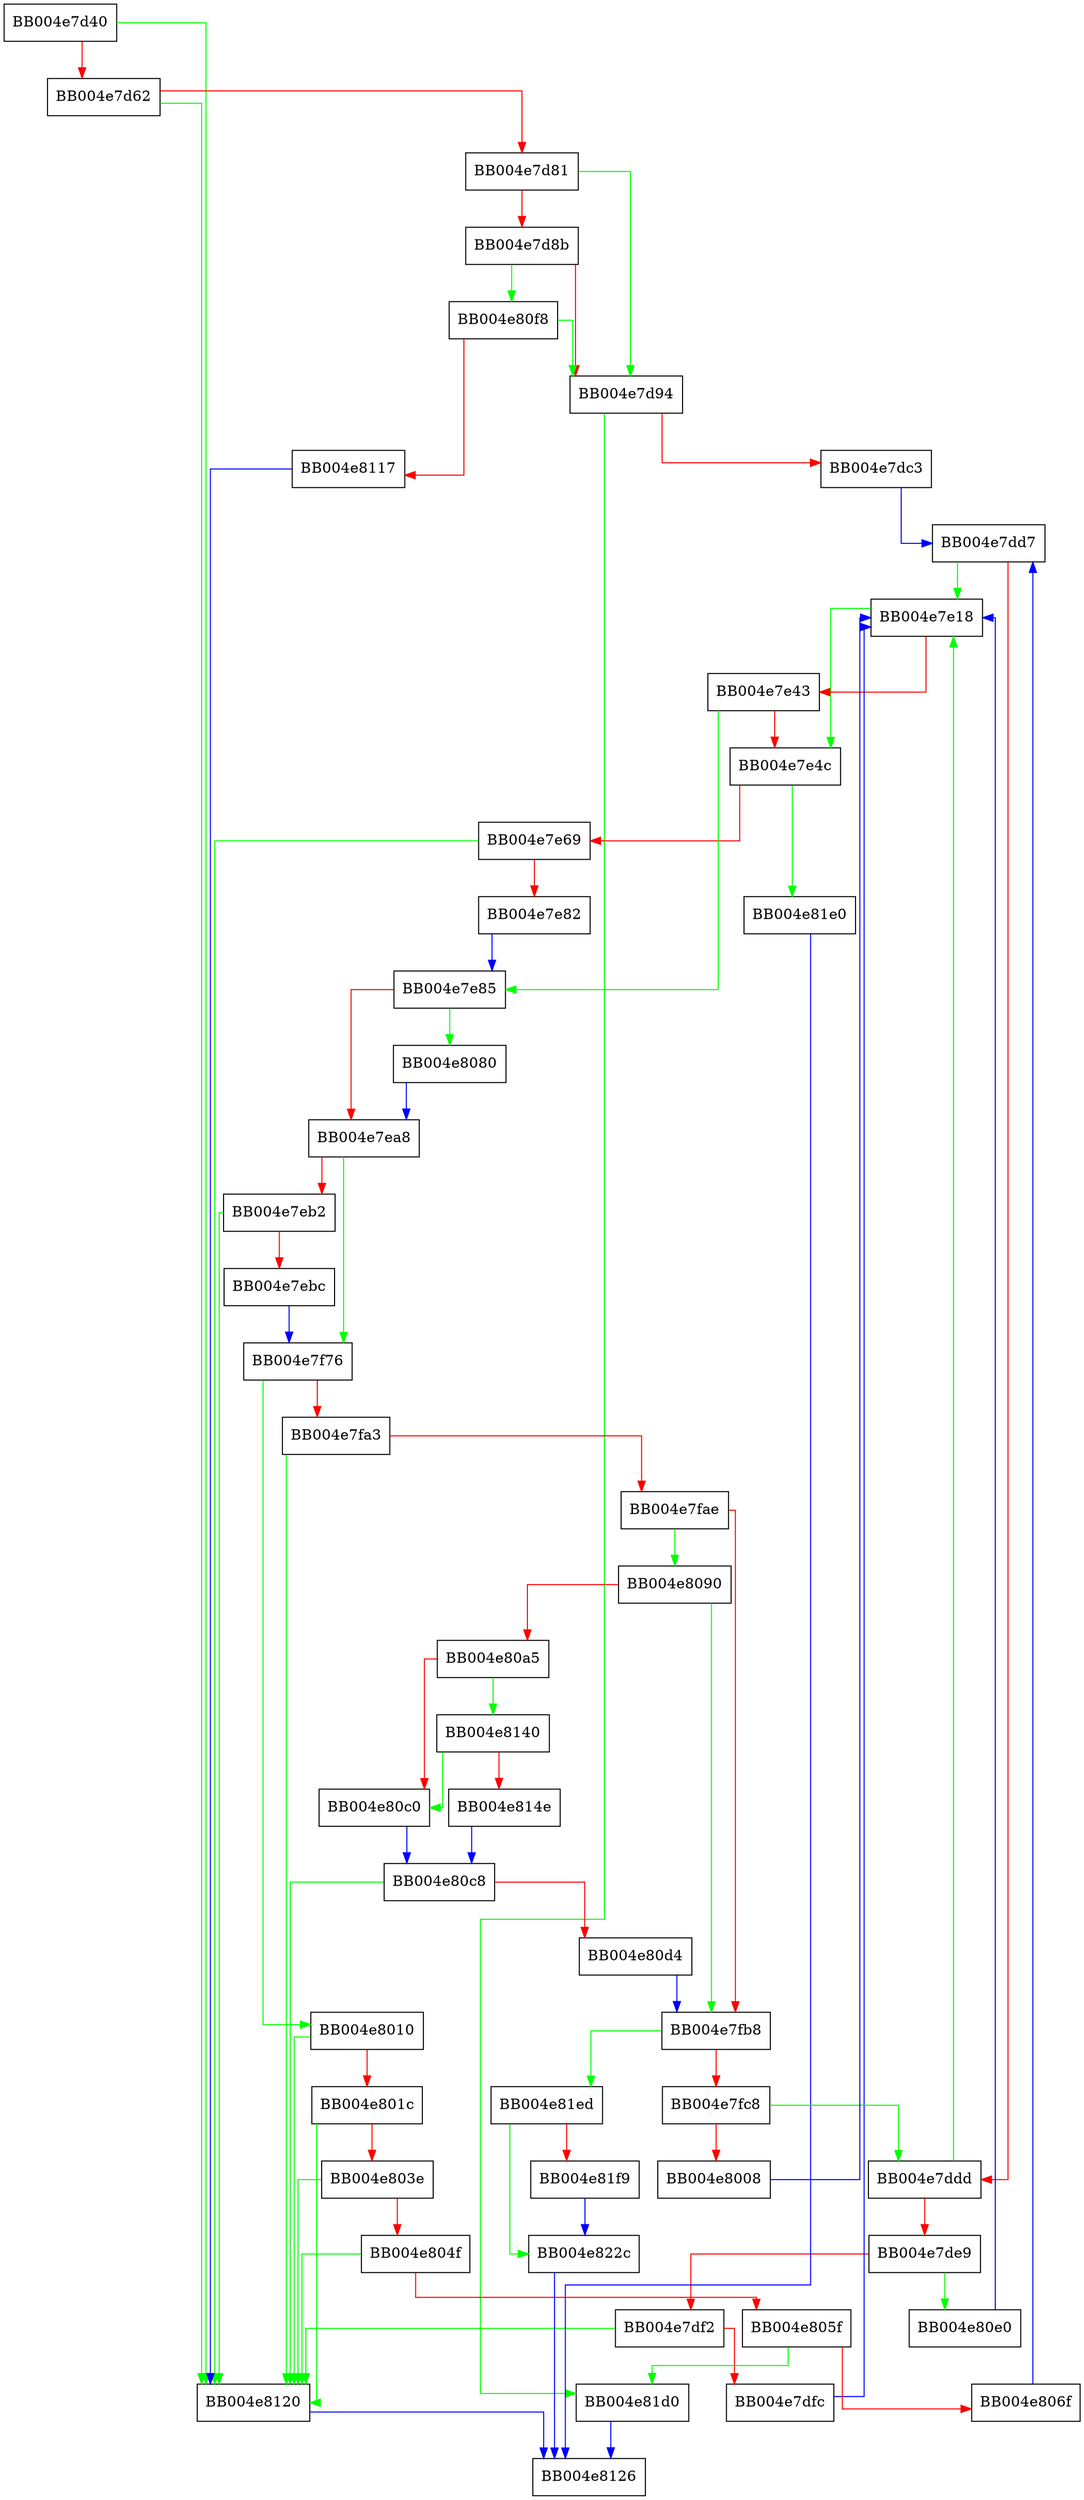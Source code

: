 digraph dtls1_do_write {
  node [shape="box"];
  graph [splines=ortho];
  BB004e7d40 -> BB004e8120 [color="green"];
  BB004e7d40 -> BB004e7d62 [color="red"];
  BB004e7d62 -> BB004e8120 [color="green"];
  BB004e7d62 -> BB004e7d81 [color="red"];
  BB004e7d81 -> BB004e7d94 [color="green"];
  BB004e7d81 -> BB004e7d8b [color="red"];
  BB004e7d8b -> BB004e80f8 [color="green"];
  BB004e7d8b -> BB004e7d94 [color="red"];
  BB004e7d94 -> BB004e81d0 [color="green"];
  BB004e7d94 -> BB004e7dc3 [color="red"];
  BB004e7dc3 -> BB004e7dd7 [color="blue"];
  BB004e7dd7 -> BB004e7e18 [color="green"];
  BB004e7dd7 -> BB004e7ddd [color="red"];
  BB004e7ddd -> BB004e7e18 [color="green"];
  BB004e7ddd -> BB004e7de9 [color="red"];
  BB004e7de9 -> BB004e80e0 [color="green"];
  BB004e7de9 -> BB004e7df2 [color="red"];
  BB004e7df2 -> BB004e8120 [color="green"];
  BB004e7df2 -> BB004e7dfc [color="red"];
  BB004e7dfc -> BB004e7e18 [color="blue"];
  BB004e7e18 -> BB004e7e4c [color="green"];
  BB004e7e18 -> BB004e7e43 [color="red"];
  BB004e7e43 -> BB004e7e85 [color="green"];
  BB004e7e43 -> BB004e7e4c [color="red"];
  BB004e7e4c -> BB004e81e0 [color="green"];
  BB004e7e4c -> BB004e7e69 [color="red"];
  BB004e7e69 -> BB004e8120 [color="green"];
  BB004e7e69 -> BB004e7e82 [color="red"];
  BB004e7e82 -> BB004e7e85 [color="blue"];
  BB004e7e85 -> BB004e8080 [color="green"];
  BB004e7e85 -> BB004e7ea8 [color="red"];
  BB004e7ea8 -> BB004e7f76 [color="green"];
  BB004e7ea8 -> BB004e7eb2 [color="red"];
  BB004e7eb2 -> BB004e8120 [color="green"];
  BB004e7eb2 -> BB004e7ebc [color="red"];
  BB004e7ebc -> BB004e7f76 [color="blue"];
  BB004e7f76 -> BB004e8010 [color="green"];
  BB004e7f76 -> BB004e7fa3 [color="red"];
  BB004e7fa3 -> BB004e8120 [color="green"];
  BB004e7fa3 -> BB004e7fae [color="red"];
  BB004e7fae -> BB004e8090 [color="green"];
  BB004e7fae -> BB004e7fb8 [color="red"];
  BB004e7fb8 -> BB004e81ed [color="green"];
  BB004e7fb8 -> BB004e7fc8 [color="red"];
  BB004e7fc8 -> BB004e7ddd [color="green"];
  BB004e7fc8 -> BB004e8008 [color="red"];
  BB004e8008 -> BB004e7e18 [color="blue"];
  BB004e8010 -> BB004e8120 [color="green"];
  BB004e8010 -> BB004e801c [color="red"];
  BB004e801c -> BB004e8120 [color="green"];
  BB004e801c -> BB004e803e [color="red"];
  BB004e803e -> BB004e8120 [color="green"];
  BB004e803e -> BB004e804f [color="red"];
  BB004e804f -> BB004e8120 [color="green"];
  BB004e804f -> BB004e805f [color="red"];
  BB004e805f -> BB004e81d0 [color="green"];
  BB004e805f -> BB004e806f [color="red"];
  BB004e806f -> BB004e7dd7 [color="blue"];
  BB004e8080 -> BB004e7ea8 [color="blue"];
  BB004e8090 -> BB004e7fb8 [color="green"];
  BB004e8090 -> BB004e80a5 [color="red"];
  BB004e80a5 -> BB004e8140 [color="green"];
  BB004e80a5 -> BB004e80c0 [color="red"];
  BB004e80c0 -> BB004e80c8 [color="blue"];
  BB004e80c8 -> BB004e8120 [color="green"];
  BB004e80c8 -> BB004e80d4 [color="red"];
  BB004e80d4 -> BB004e7fb8 [color="blue"];
  BB004e80e0 -> BB004e7e18 [color="blue"];
  BB004e80f8 -> BB004e7d94 [color="green"];
  BB004e80f8 -> BB004e8117 [color="red"];
  BB004e8117 -> BB004e8120 [color="blue"];
  BB004e8120 -> BB004e8126 [color="blue"];
  BB004e8140 -> BB004e80c0 [color="green"];
  BB004e8140 -> BB004e814e [color="red"];
  BB004e814e -> BB004e80c8 [color="blue"];
  BB004e81d0 -> BB004e8126 [color="blue"];
  BB004e81e0 -> BB004e8126 [color="blue"];
  BB004e81ed -> BB004e822c [color="green"];
  BB004e81ed -> BB004e81f9 [color="red"];
  BB004e81f9 -> BB004e822c [color="blue"];
  BB004e822c -> BB004e8126 [color="blue"];
}